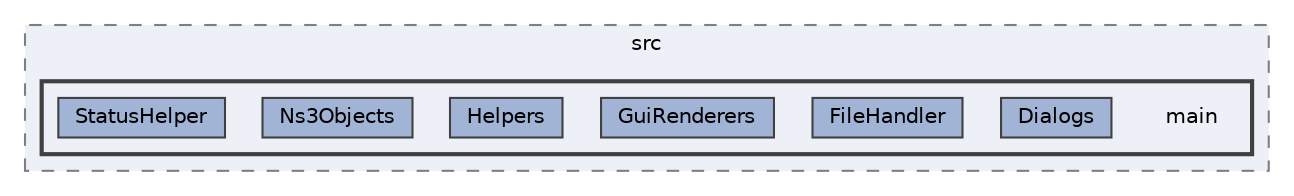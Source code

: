 digraph "E:/Project/Networking Projects/NS3-GUI/src/main"
{
 // LATEX_PDF_SIZE
  bgcolor="transparent";
  edge [fontname=Helvetica,fontsize=10,labelfontname=Helvetica,labelfontsize=10];
  node [fontname=Helvetica,fontsize=10,shape=box,height=0.2,width=0.4];
  compound=true
  subgraph clusterdir_f1afd6b24178deca40b39b40814ad091 {
    graph [ bgcolor="#edf0f7", pencolor="grey50", label="src", fontname=Helvetica,fontsize=10 style="filled,dashed", URL="dir_f1afd6b24178deca40b39b40814ad091.html",tooltip=""]
  subgraph clusterdir_35171579173b78a988e056be08039195 {
    graph [ bgcolor="#edf0f7", pencolor="grey25", label="", fontname=Helvetica,fontsize=10 style="filled,bold", URL="dir_35171579173b78a988e056be08039195.html",tooltip=""]
    dir_35171579173b78a988e056be08039195 [shape=plaintext, label="main"];
  dir_7cea85be9e2040838b32569a44e69cd1 [label="Dialogs", fillcolor="#a2b4d6", color="grey25", style="filled", URL="dir_7cea85be9e2040838b32569a44e69cd1.html",tooltip=""];
  dir_9384ab323cf352f0c47e76083a33bf27 [label="FileHandler", fillcolor="#a2b4d6", color="grey25", style="filled", URL="dir_9384ab323cf352f0c47e76083a33bf27.html",tooltip=""];
  dir_967fa059fb15a90342c51654d3f8b5b7 [label="GuiRenderers", fillcolor="#a2b4d6", color="grey25", style="filled", URL="dir_967fa059fb15a90342c51654d3f8b5b7.html",tooltip=""];
  dir_751e2f0c569bd71e959325d283965bbb [label="Helpers", fillcolor="#a2b4d6", color="grey25", style="filled", URL="dir_751e2f0c569bd71e959325d283965bbb.html",tooltip=""];
  dir_620a29d5d8979678fc2e9a888cf81882 [label="Ns3Objects", fillcolor="#a2b4d6", color="grey25", style="filled", URL="dir_620a29d5d8979678fc2e9a888cf81882.html",tooltip=""];
  dir_84d5540716939b3b440fc74a47aa6c3e [label="StatusHelper", fillcolor="#a2b4d6", color="grey25", style="filled", URL="dir_84d5540716939b3b440fc74a47aa6c3e.html",tooltip=""];
  }
  }
}
